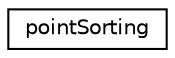 digraph "Graphical Class Hierarchy"
{
 // LATEX_PDF_SIZE
  edge [fontname="Helvetica",fontsize="10",labelfontname="Helvetica",labelfontsize="10"];
  node [fontname="Helvetica",fontsize="10",shape=record];
  rankdir="LR";
  Node0 [label="pointSorting",height=0.2,width=0.4,color="black", fillcolor="white", style="filled",URL="$classpFlow_1_1pointSorting.html",tooltip=" "];
}
